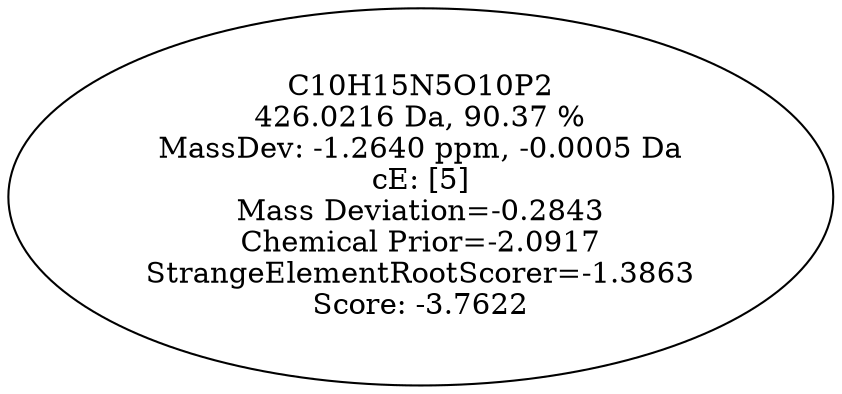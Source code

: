strict digraph {
v1 [label="C10H15N5O10P2\n426.0216 Da, 90.37 %\nMassDev: -1.2640 ppm, -0.0005 Da\ncE: [5]\nMass Deviation=-0.2843\nChemical Prior=-2.0917\nStrangeElementRootScorer=-1.3863\nScore: -3.7622"];
}